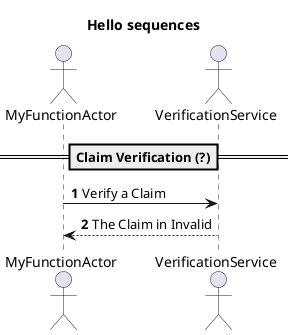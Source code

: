 @startuml
title Hello sequences

actor MyFunctionActor
actor VerificationService

autonumber
== Claim Verification (?)==
MyFunctionActor -> VerificationService : Verify a Claim
VerificationService --> MyFunctionActor : The Claim in Invalid
@enduml